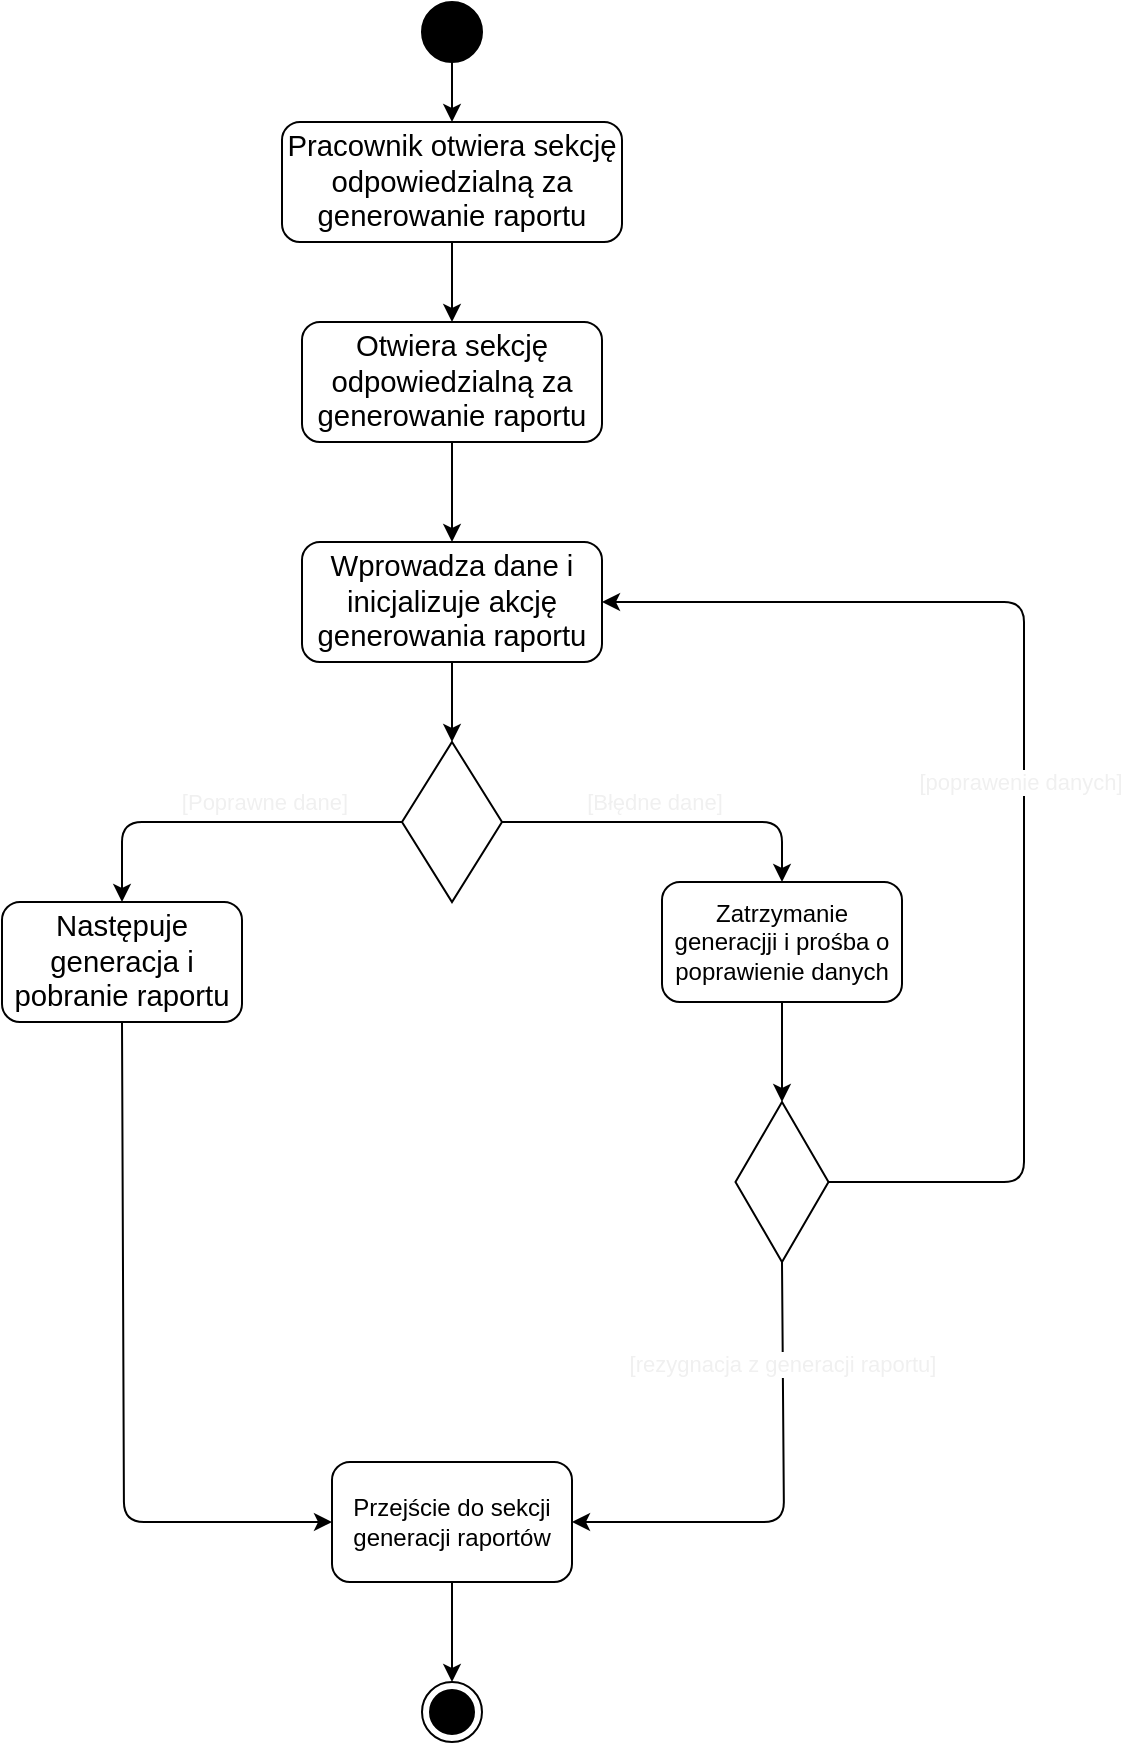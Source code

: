 <mxfile>
    <diagram id="pwoJAC0_EMqrcB4cgHPU" name="Page-1">
        <mxGraphModel dx="1216" dy="792" grid="1" gridSize="10" guides="1" tooltips="1" connect="1" arrows="1" fold="1" page="1" pageScale="1" pageWidth="827" pageHeight="1169" math="0" shadow="0">
            <root>
                <mxCell id="0"/>
                <mxCell id="1" parent="0"/>
                <mxCell id="17" style="edgeStyle=none;html=1;exitX=0.5;exitY=1;exitDx=0;exitDy=0;entryX=0.5;entryY=0;entryDx=0;entryDy=0;" edge="1" parent="1" source="2" target="4">
                    <mxGeometry relative="1" as="geometry"/>
                </mxCell>
                <mxCell id="2" value="" style="ellipse;fillColor=strokeColor;" vertex="1" parent="1">
                    <mxGeometry x="399" y="30" width="30" height="30" as="geometry"/>
                </mxCell>
                <mxCell id="3" value="" style="ellipse;html=1;shape=endState;fillColor=strokeColor;" vertex="1" parent="1">
                    <mxGeometry x="399" y="870" width="30" height="30" as="geometry"/>
                </mxCell>
                <mxCell id="22" style="edgeStyle=none;html=1;exitX=0.5;exitY=1;exitDx=0;exitDy=0;entryX=0.5;entryY=0;entryDx=0;entryDy=0;" edge="1" parent="1" source="4" target="20">
                    <mxGeometry relative="1" as="geometry"/>
                </mxCell>
                <mxCell id="4" value="&lt;span id=&quot;docs-internal-guid-f84f0abf-7fff-00dc-f044-2173d04c249d&quot;&gt;&lt;span style=&quot;font-size: 11pt; font-family: Calibri, sans-serif; background-color: transparent; font-variant-numeric: normal; font-variant-east-asian: normal; vertical-align: baseline;&quot;&gt;Pracownik otwiera sekcję odpowiedzialną za generowanie raportu&lt;/span&gt;&lt;/span&gt;" style="rounded=1;whiteSpace=wrap;html=1;" vertex="1" parent="1">
                    <mxGeometry x="329" y="90" width="170" height="60" as="geometry"/>
                </mxCell>
                <mxCell id="14" style="edgeStyle=none;html=1;exitX=0.5;exitY=1;exitDx=0;exitDy=0;entryX=0.5;entryY=0;entryDx=0;entryDy=0;" edge="1" parent="1" source="5" target="9">
                    <mxGeometry relative="1" as="geometry"/>
                </mxCell>
                <mxCell id="5" value="&lt;span id=&quot;docs-internal-guid-7aa2e39a-7fff-b6e0-90ae-052378db34d1&quot;&gt;&lt;span style=&quot;font-size: 11pt; font-family: Calibri, sans-serif; background-color: transparent; font-variant-numeric: normal; font-variant-east-asian: normal; vertical-align: baseline;&quot;&gt;Wprowadza dane i inicjalizuje akcję generowania raportu &lt;/span&gt;&lt;/span&gt;" style="rounded=1;whiteSpace=wrap;html=1;" vertex="1" parent="1">
                    <mxGeometry x="339" y="300" width="150" height="60" as="geometry"/>
                </mxCell>
                <mxCell id="26" style="edgeStyle=none;html=1;exitX=0.5;exitY=1;exitDx=0;exitDy=0;entryX=0.5;entryY=0;entryDx=0;entryDy=0;fontColor=#f0f0f0;" edge="1" parent="1" source="6" target="25">
                    <mxGeometry relative="1" as="geometry"/>
                </mxCell>
                <mxCell id="6" value="Zatrzymanie generacjji i prośba o poprawienie danych" style="rounded=1;whiteSpace=wrap;html=1;" vertex="1" parent="1">
                    <mxGeometry x="519" y="470" width="120" height="60" as="geometry"/>
                </mxCell>
                <mxCell id="32" style="edgeStyle=none;html=1;exitX=0.5;exitY=1;exitDx=0;exitDy=0;entryX=0;entryY=0.5;entryDx=0;entryDy=0;fontColor=#f0f0f0;" edge="1" parent="1" source="7" target="8">
                    <mxGeometry relative="1" as="geometry">
                        <Array as="points">
                            <mxPoint x="250" y="790"/>
                        </Array>
                    </mxGeometry>
                </mxCell>
                <mxCell id="7" value="&lt;span id=&quot;docs-internal-guid-85010429-7fff-d0a6-6078-f3fec46d210e&quot;&gt;&lt;span style=&quot;font-size: 11pt; font-family: Calibri, sans-serif; background-color: transparent; font-variant-numeric: normal; font-variant-east-asian: normal; vertical-align: baseline;&quot;&gt;Następuje generacja i pobranie raportu&lt;/span&gt;&lt;/span&gt;" style="rounded=1;whiteSpace=wrap;html=1;" vertex="1" parent="1">
                    <mxGeometry x="189" y="480" width="120" height="60" as="geometry"/>
                </mxCell>
                <mxCell id="34" style="edgeStyle=none;html=1;exitX=0.5;exitY=1;exitDx=0;exitDy=0;entryX=0.5;entryY=0;entryDx=0;entryDy=0;fontColor=#f0f0f0;" edge="1" parent="1" source="8" target="3">
                    <mxGeometry relative="1" as="geometry"/>
                </mxCell>
                <mxCell id="8" value="Przejście do sekcji generacji raportów" style="rounded=1;whiteSpace=wrap;html=1;" vertex="1" parent="1">
                    <mxGeometry x="354" y="760" width="120" height="60" as="geometry"/>
                </mxCell>
                <mxCell id="11" style="edgeStyle=none;html=1;exitX=1;exitY=0.5;exitDx=0;exitDy=0;entryX=0.5;entryY=0;entryDx=0;entryDy=0;" edge="1" parent="1" source="9" target="6">
                    <mxGeometry relative="1" as="geometry">
                        <Array as="points">
                            <mxPoint x="579" y="440"/>
                        </Array>
                    </mxGeometry>
                </mxCell>
                <mxCell id="23" value="[Błędne dane]" style="edgeLabel;html=1;align=center;verticalAlign=middle;resizable=0;points=[];fontColor=#f0f0f0;" vertex="1" connectable="0" parent="11">
                    <mxGeometry x="0.039" y="3" relative="1" as="geometry">
                        <mxPoint x="-13" y="-7" as="offset"/>
                    </mxGeometry>
                </mxCell>
                <mxCell id="12" style="edgeStyle=none;html=1;exitX=0;exitY=0.5;exitDx=0;exitDy=0;entryX=0.5;entryY=0;entryDx=0;entryDy=0;" edge="1" parent="1" source="9" target="7">
                    <mxGeometry relative="1" as="geometry">
                        <Array as="points">
                            <mxPoint x="249" y="440"/>
                        </Array>
                    </mxGeometry>
                </mxCell>
                <mxCell id="24" value="[Poprawne dane]" style="edgeLabel;html=1;align=center;verticalAlign=middle;resizable=0;points=[];fontColor=#f0f0f0;" vertex="1" connectable="0" parent="12">
                    <mxGeometry x="-0.47" y="1" relative="1" as="geometry">
                        <mxPoint x="-22" y="-11" as="offset"/>
                    </mxGeometry>
                </mxCell>
                <mxCell id="9" value="" style="rhombus;whiteSpace=wrap;html=1;" vertex="1" parent="1">
                    <mxGeometry x="389" y="400" width="50" height="80" as="geometry"/>
                </mxCell>
                <mxCell id="21" style="edgeStyle=none;html=1;exitX=0.5;exitY=1;exitDx=0;exitDy=0;entryX=0.5;entryY=0;entryDx=0;entryDy=0;" edge="1" parent="1" source="20" target="5">
                    <mxGeometry relative="1" as="geometry"/>
                </mxCell>
                <mxCell id="20" value="&lt;span id=&quot;docs-internal-guid-f84f0abf-7fff-00dc-f044-2173d04c249d&quot;&gt;&lt;span style=&quot;font-size: 11pt; font-family: Calibri, sans-serif; background-color: transparent; font-variant-numeric: normal; font-variant-east-asian: normal; vertical-align: baseline;&quot;&gt;Otwiera sekcję odpowiedzialną za generowanie raportu&lt;/span&gt;&lt;/span&gt;" style="rounded=1;whiteSpace=wrap;html=1;" vertex="1" parent="1">
                    <mxGeometry x="339" y="190" width="150" height="60" as="geometry"/>
                </mxCell>
                <mxCell id="27" style="edgeStyle=none;html=1;exitX=1;exitY=0.5;exitDx=0;exitDy=0;entryX=1;entryY=0.5;entryDx=0;entryDy=0;fontColor=#f0f0f0;" edge="1" parent="1" source="25" target="5">
                    <mxGeometry relative="1" as="geometry">
                        <Array as="points">
                            <mxPoint x="700" y="620"/>
                            <mxPoint x="700" y="330"/>
                        </Array>
                    </mxGeometry>
                </mxCell>
                <mxCell id="29" value="[poprawenie danych]" style="edgeLabel;html=1;align=center;verticalAlign=middle;resizable=0;points=[];fontColor=#f0f0f0;" vertex="1" connectable="0" parent="27">
                    <mxGeometry x="-0.328" y="2" relative="1" as="geometry">
                        <mxPoint y="-97" as="offset"/>
                    </mxGeometry>
                </mxCell>
                <mxCell id="30" style="edgeStyle=none;html=1;exitX=0.5;exitY=1;exitDx=0;exitDy=0;entryX=1;entryY=0.5;entryDx=0;entryDy=0;fontColor=#f0f0f0;" edge="1" parent="1" source="25" target="8">
                    <mxGeometry relative="1" as="geometry">
                        <Array as="points">
                            <mxPoint x="580" y="790"/>
                        </Array>
                    </mxGeometry>
                </mxCell>
                <mxCell id="31" value="[rezygnacja z generacji raportu]" style="edgeLabel;html=1;align=center;verticalAlign=middle;resizable=0;points=[];fontColor=#f0f0f0;" vertex="1" connectable="0" parent="30">
                    <mxGeometry x="-0.276" y="4" relative="1" as="geometry">
                        <mxPoint x="-5" y="-35" as="offset"/>
                    </mxGeometry>
                </mxCell>
                <mxCell id="25" value="" style="rhombus;whiteSpace=wrap;html=1;fontColor=#f0f0f0;" vertex="1" parent="1">
                    <mxGeometry x="555.75" y="580" width="46.5" height="80" as="geometry"/>
                </mxCell>
            </root>
        </mxGraphModel>
    </diagram>
</mxfile>